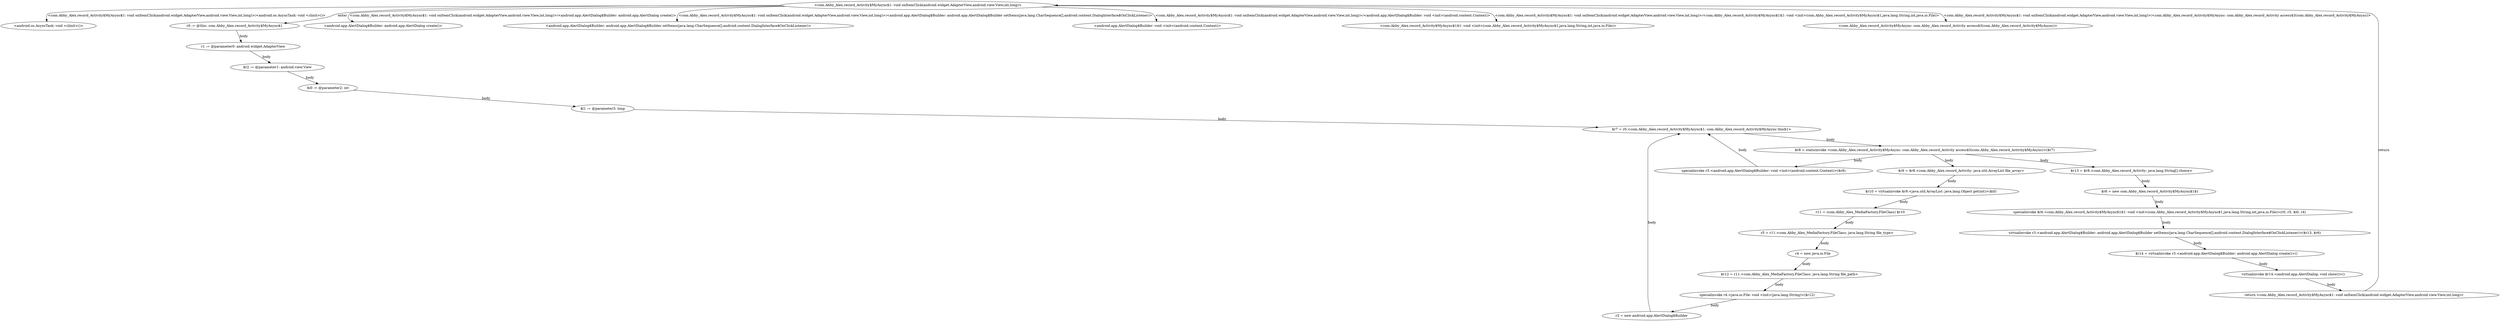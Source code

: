digraph "<com.Abby_Alex.record_Activity$MyAsync$1: void onItemClick(android.widget.AdapterView,android.view.View,int,long)> -" {
    "<com.Abby_Alex.record_Activity$MyAsync$1: void onItemClick(android.widget.AdapterView,android.view.View,int,long)>";
    "<android.os.AsyncTask: void <clinit>()>";
    "<com.Abby_Alex.record_Activity$MyAsync$1: void onItemClick(android.widget.AdapterView,android.view.View,int,long)>"->"<android.os.AsyncTask: void <clinit>()>" [label="<com.Abby_Alex.record_Activity$MyAsync$1: void onItemClick(android.widget.AdapterView,android.view.View,int,long)>/<android.os.AsyncTask: void <clinit>()>",];
    "r0 := @this: com.Abby_Alex.record_Activity$MyAsync$1";
    "<com.Abby_Alex.record_Activity$MyAsync$1: void onItemClick(android.widget.AdapterView,android.view.View,int,long)>"->"r0 := @this: com.Abby_Alex.record_Activity$MyAsync$1" [label="enter",];
    "r1 := @parameter0: android.widget.AdapterView";
    "r0 := @this: com.Abby_Alex.record_Activity$MyAsync$1"->"r1 := @parameter0: android.widget.AdapterView" [label="body",];
    "$r2 := @parameter1: android.view.View";
    "r1 := @parameter0: android.widget.AdapterView"->"$r2 := @parameter1: android.view.View" [label="body",];
    "$i0 := @parameter2: int";
    "$r2 := @parameter1: android.view.View"->"$i0 := @parameter2: int" [label="body",];
    "$l1 := @parameter3: long";
    "$i0 := @parameter2: int"->"$l1 := @parameter3: long" [label="body",];
    "$r7 = r0.<com.Abby_Alex.record_Activity$MyAsync$1: com.Abby_Alex.record_Activity$MyAsync this$1>";
    "$l1 := @parameter3: long"->"$r7 = r0.<com.Abby_Alex.record_Activity$MyAsync$1: com.Abby_Alex.record_Activity$MyAsync this$1>" [label="body",];
    "$r8 = staticinvoke <com.Abby_Alex.record_Activity$MyAsync: com.Abby_Alex.record_Activity access$3(com.Abby_Alex.record_Activity$MyAsync)>($r7)";
    "$r7 = r0.<com.Abby_Alex.record_Activity$MyAsync$1: com.Abby_Alex.record_Activity$MyAsync this$1>"->"$r8 = staticinvoke <com.Abby_Alex.record_Activity$MyAsync: com.Abby_Alex.record_Activity access$3(com.Abby_Alex.record_Activity$MyAsync)>($r7)" [label="body",];
    "$r9 = $r8.<com.Abby_Alex.record_Activity: java.util.ArrayList file_array>";
    "$r8 = staticinvoke <com.Abby_Alex.record_Activity$MyAsync: com.Abby_Alex.record_Activity access$3(com.Abby_Alex.record_Activity$MyAsync)>($r7)"->"$r9 = $r8.<com.Abby_Alex.record_Activity: java.util.ArrayList file_array>" [label="body",];
    "$r10 = virtualinvoke $r9.<java.util.ArrayList: java.lang.Object get(int)>($i0)";
    "$r9 = $r8.<com.Abby_Alex.record_Activity: java.util.ArrayList file_array>"->"$r10 = virtualinvoke $r9.<java.util.ArrayList: java.lang.Object get(int)>($i0)" [label="body",];
    "r11 = (com.Abby_Alex_MediaFactory.FileClass) $r10";
    "$r10 = virtualinvoke $r9.<java.util.ArrayList: java.lang.Object get(int)>($i0)"->"r11 = (com.Abby_Alex_MediaFactory.FileClass) $r10" [label="body",];
    "r5 = r11.<com.Abby_Alex_MediaFactory.FileClass: java.lang.String file_type>";
    "r11 = (com.Abby_Alex_MediaFactory.FileClass) $r10"->"r5 = r11.<com.Abby_Alex_MediaFactory.FileClass: java.lang.String file_type>" [label="body",];
    "r4 = new java.io.File";
    "r5 = r11.<com.Abby_Alex_MediaFactory.FileClass: java.lang.String file_type>"->"r4 = new java.io.File" [label="body",];
    "$r12 = r11.<com.Abby_Alex_MediaFactory.FileClass: java.lang.String file_path>";
    "r4 = new java.io.File"->"$r12 = r11.<com.Abby_Alex_MediaFactory.FileClass: java.lang.String file_path>" [label="body",];
    "specialinvoke r4.<java.io.File: void <init>(java.lang.String)>($r12)";
    "$r12 = r11.<com.Abby_Alex_MediaFactory.FileClass: java.lang.String file_path>"->"specialinvoke r4.<java.io.File: void <init>(java.lang.String)>($r12)" [label="body",];
    "r3 = new android.app.AlertDialog$Builder";
    "specialinvoke r4.<java.io.File: void <init>(java.lang.String)>($r12)"->"r3 = new android.app.AlertDialog$Builder" [label="body",];
    "r3 = new android.app.AlertDialog$Builder"->"$r7 = r0.<com.Abby_Alex.record_Activity$MyAsync$1: com.Abby_Alex.record_Activity$MyAsync this$1>" [label="body",];
    "specialinvoke r3.<android.app.AlertDialog$Builder: void <init>(android.content.Context)>($r8)";
    "$r8 = staticinvoke <com.Abby_Alex.record_Activity$MyAsync: com.Abby_Alex.record_Activity access$3(com.Abby_Alex.record_Activity$MyAsync)>($r7)"->"specialinvoke r3.<android.app.AlertDialog$Builder: void <init>(android.content.Context)>($r8)" [label="body",];
    "specialinvoke r3.<android.app.AlertDialog$Builder: void <init>(android.content.Context)>($r8)"->"$r7 = r0.<com.Abby_Alex.record_Activity$MyAsync$1: com.Abby_Alex.record_Activity$MyAsync this$1>" [label="body",];
    "$r13 = $r8.<com.Abby_Alex.record_Activity: java.lang.String[] choice>";
    "$r8 = staticinvoke <com.Abby_Alex.record_Activity$MyAsync: com.Abby_Alex.record_Activity access$3(com.Abby_Alex.record_Activity$MyAsync)>($r7)"->"$r13 = $r8.<com.Abby_Alex.record_Activity: java.lang.String[] choice>" [label="body",];
    "$r6 = new com.Abby_Alex.record_Activity$MyAsync$1$1";
    "$r13 = $r8.<com.Abby_Alex.record_Activity: java.lang.String[] choice>"->"$r6 = new com.Abby_Alex.record_Activity$MyAsync$1$1" [label="body",];
    "specialinvoke $r6.<com.Abby_Alex.record_Activity$MyAsync$1$1: void <init>(com.Abby_Alex.record_Activity$MyAsync$1,java.lang.String,int,java.io.File)>(r0, r5, $i0, r4)";
    "$r6 = new com.Abby_Alex.record_Activity$MyAsync$1$1"->"specialinvoke $r6.<com.Abby_Alex.record_Activity$MyAsync$1$1: void <init>(com.Abby_Alex.record_Activity$MyAsync$1,java.lang.String,int,java.io.File)>(r0, r5, $i0, r4)" [label="body",];
    "virtualinvoke r3.<android.app.AlertDialog$Builder: android.app.AlertDialog$Builder setItems(java.lang.CharSequence[],android.content.DialogInterface$OnClickListener)>($r13, $r6)";
    "specialinvoke $r6.<com.Abby_Alex.record_Activity$MyAsync$1$1: void <init>(com.Abby_Alex.record_Activity$MyAsync$1,java.lang.String,int,java.io.File)>(r0, r5, $i0, r4)"->"virtualinvoke r3.<android.app.AlertDialog$Builder: android.app.AlertDialog$Builder setItems(java.lang.CharSequence[],android.content.DialogInterface$OnClickListener)>($r13, $r6)" [label="body",];
    "$r14 = virtualinvoke r3.<android.app.AlertDialog$Builder: android.app.AlertDialog create()>()";
    "virtualinvoke r3.<android.app.AlertDialog$Builder: android.app.AlertDialog$Builder setItems(java.lang.CharSequence[],android.content.DialogInterface$OnClickListener)>($r13, $r6)"->"$r14 = virtualinvoke r3.<android.app.AlertDialog$Builder: android.app.AlertDialog create()>()" [label="body",];
    "virtualinvoke $r14.<android.app.AlertDialog: void show()>()";
    "$r14 = virtualinvoke r3.<android.app.AlertDialog$Builder: android.app.AlertDialog create()>()"->"virtualinvoke $r14.<android.app.AlertDialog: void show()>()" [label="body",];
    "return <com.Abby_Alex.record_Activity$MyAsync$1: void onItemClick(android.widget.AdapterView,android.view.View,int,long)>";
    "virtualinvoke $r14.<android.app.AlertDialog: void show()>()"->"return <com.Abby_Alex.record_Activity$MyAsync$1: void onItemClick(android.widget.AdapterView,android.view.View,int,long)>" [label="body",];
    "return <com.Abby_Alex.record_Activity$MyAsync$1: void onItemClick(android.widget.AdapterView,android.view.View,int,long)>"->"<com.Abby_Alex.record_Activity$MyAsync$1: void onItemClick(android.widget.AdapterView,android.view.View,int,long)>" [label="return",];
    "<android.app.AlertDialog$Builder: android.app.AlertDialog create()>";
    "<com.Abby_Alex.record_Activity$MyAsync$1: void onItemClick(android.widget.AdapterView,android.view.View,int,long)>"->"<android.app.AlertDialog$Builder: android.app.AlertDialog create()>" [label="<com.Abby_Alex.record_Activity$MyAsync$1: void onItemClick(android.widget.AdapterView,android.view.View,int,long)>/<android.app.AlertDialog$Builder: android.app.AlertDialog create()>",];
    "<android.app.AlertDialog$Builder: android.app.AlertDialog$Builder setItems(java.lang.CharSequence[],android.content.DialogInterface$OnClickListener)>";
    "<com.Abby_Alex.record_Activity$MyAsync$1: void onItemClick(android.widget.AdapterView,android.view.View,int,long)>"->"<android.app.AlertDialog$Builder: android.app.AlertDialog$Builder setItems(java.lang.CharSequence[],android.content.DialogInterface$OnClickListener)>" [label="<com.Abby_Alex.record_Activity$MyAsync$1: void onItemClick(android.widget.AdapterView,android.view.View,int,long)>/<android.app.AlertDialog$Builder: android.app.AlertDialog$Builder setItems(java.lang.CharSequence[],android.content.DialogInterface$OnClickListener)>",];
    "<android.app.AlertDialog$Builder: void <init>(android.content.Context)>";
    "<com.Abby_Alex.record_Activity$MyAsync$1: void onItemClick(android.widget.AdapterView,android.view.View,int,long)>"->"<android.app.AlertDialog$Builder: void <init>(android.content.Context)>" [label="<com.Abby_Alex.record_Activity$MyAsync$1: void onItemClick(android.widget.AdapterView,android.view.View,int,long)>/<android.app.AlertDialog$Builder: void <init>(android.content.Context)>",];
    "<com.Abby_Alex.record_Activity$MyAsync$1$1: void <init>(com.Abby_Alex.record_Activity$MyAsync$1,java.lang.String,int,java.io.File)>";
    "<com.Abby_Alex.record_Activity$MyAsync$1: void onItemClick(android.widget.AdapterView,android.view.View,int,long)>"->"<com.Abby_Alex.record_Activity$MyAsync$1$1: void <init>(com.Abby_Alex.record_Activity$MyAsync$1,java.lang.String,int,java.io.File)>" [label="<com.Abby_Alex.record_Activity$MyAsync$1: void onItemClick(android.widget.AdapterView,android.view.View,int,long)>/<com.Abby_Alex.record_Activity$MyAsync$1$1: void <init>(com.Abby_Alex.record_Activity$MyAsync$1,java.lang.String,int,java.io.File)>",];
    "<com.Abby_Alex.record_Activity$MyAsync: com.Abby_Alex.record_Activity access$3(com.Abby_Alex.record_Activity$MyAsync)>";
    "<com.Abby_Alex.record_Activity$MyAsync$1: void onItemClick(android.widget.AdapterView,android.view.View,int,long)>"->"<com.Abby_Alex.record_Activity$MyAsync: com.Abby_Alex.record_Activity access$3(com.Abby_Alex.record_Activity$MyAsync)>" [label="<com.Abby_Alex.record_Activity$MyAsync$1: void onItemClick(android.widget.AdapterView,android.view.View,int,long)>/<com.Abby_Alex.record_Activity$MyAsync: com.Abby_Alex.record_Activity access$3(com.Abby_Alex.record_Activity$MyAsync)>",];
}
